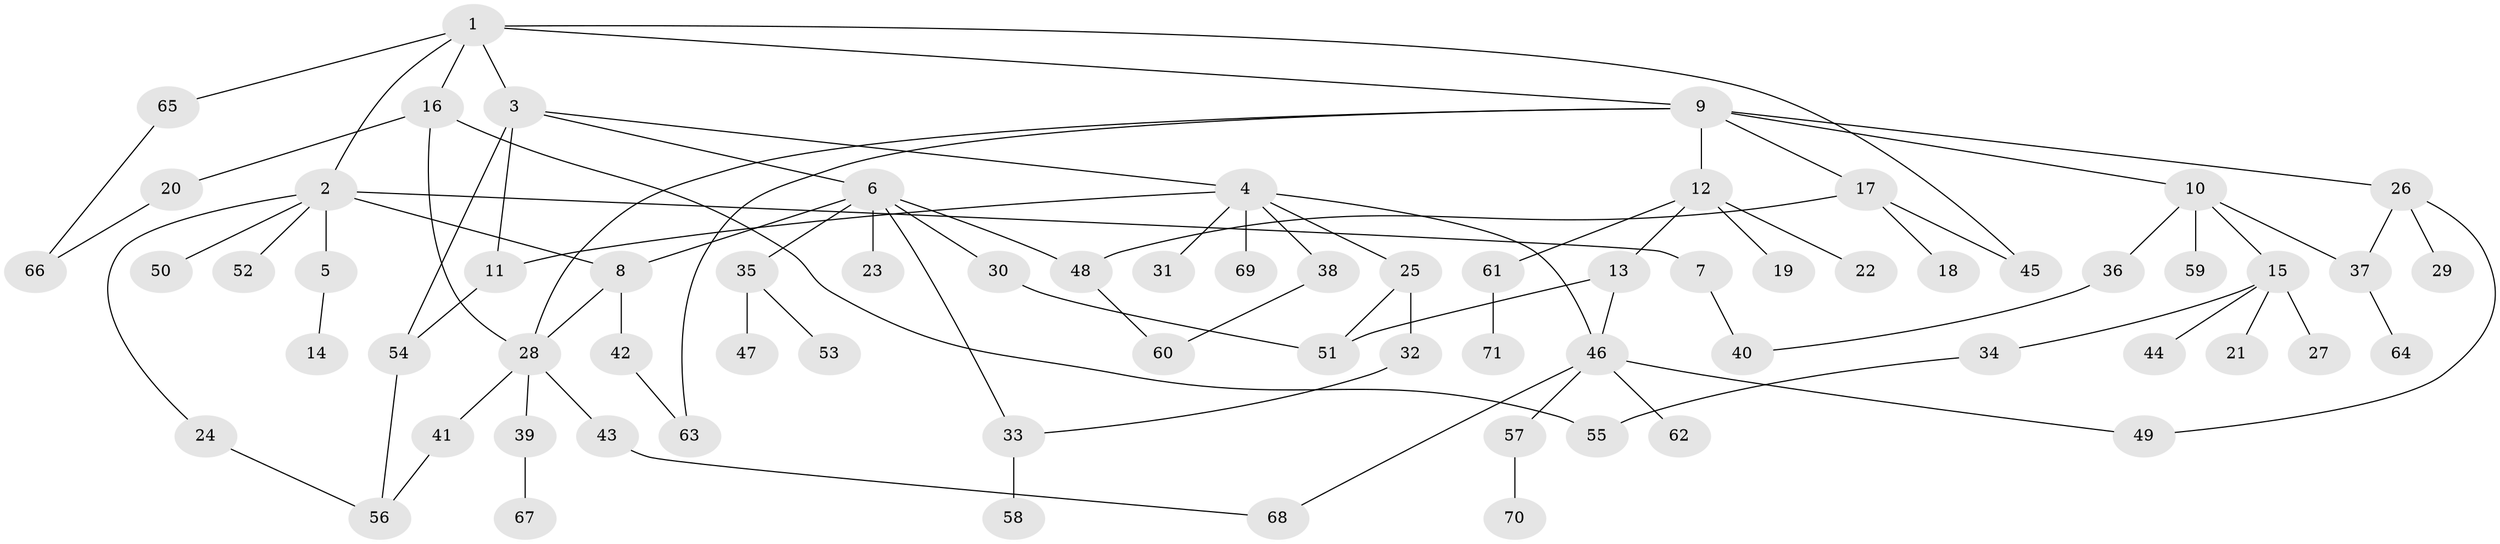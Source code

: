 // coarse degree distribution, {6: 0.08888888888888889, 8: 0.022222222222222223, 1: 0.37777777777777777, 2: 0.24444444444444444, 4: 0.13333333333333333, 10: 0.022222222222222223, 5: 0.022222222222222223, 7: 0.022222222222222223, 3: 0.06666666666666667}
// Generated by graph-tools (version 1.1) at 2025/23/03/03/25 07:23:30]
// undirected, 71 vertices, 91 edges
graph export_dot {
graph [start="1"]
  node [color=gray90,style=filled];
  1;
  2;
  3;
  4;
  5;
  6;
  7;
  8;
  9;
  10;
  11;
  12;
  13;
  14;
  15;
  16;
  17;
  18;
  19;
  20;
  21;
  22;
  23;
  24;
  25;
  26;
  27;
  28;
  29;
  30;
  31;
  32;
  33;
  34;
  35;
  36;
  37;
  38;
  39;
  40;
  41;
  42;
  43;
  44;
  45;
  46;
  47;
  48;
  49;
  50;
  51;
  52;
  53;
  54;
  55;
  56;
  57;
  58;
  59;
  60;
  61;
  62;
  63;
  64;
  65;
  66;
  67;
  68;
  69;
  70;
  71;
  1 -- 2;
  1 -- 3;
  1 -- 9;
  1 -- 16;
  1 -- 45;
  1 -- 65;
  2 -- 5;
  2 -- 7;
  2 -- 8;
  2 -- 24;
  2 -- 50;
  2 -- 52;
  3 -- 4;
  3 -- 6;
  3 -- 11;
  3 -- 54;
  4 -- 25;
  4 -- 31;
  4 -- 38;
  4 -- 46;
  4 -- 69;
  4 -- 11;
  5 -- 14;
  6 -- 23;
  6 -- 30;
  6 -- 33;
  6 -- 35;
  6 -- 8;
  6 -- 48;
  7 -- 40;
  8 -- 42;
  8 -- 28;
  9 -- 10;
  9 -- 12;
  9 -- 17;
  9 -- 26;
  9 -- 28;
  9 -- 63;
  10 -- 15;
  10 -- 36;
  10 -- 37;
  10 -- 59;
  11 -- 54;
  12 -- 13;
  12 -- 19;
  12 -- 22;
  12 -- 61;
  13 -- 51;
  13 -- 46;
  15 -- 21;
  15 -- 27;
  15 -- 34;
  15 -- 44;
  16 -- 20;
  16 -- 28;
  16 -- 55;
  17 -- 18;
  17 -- 48;
  17 -- 45;
  20 -- 66;
  24 -- 56;
  25 -- 32;
  25 -- 51;
  26 -- 29;
  26 -- 49;
  26 -- 37;
  28 -- 39;
  28 -- 41;
  28 -- 43;
  30 -- 51;
  32 -- 33;
  33 -- 58;
  34 -- 55;
  35 -- 47;
  35 -- 53;
  36 -- 40;
  37 -- 64;
  38 -- 60;
  39 -- 67;
  41 -- 56;
  42 -- 63;
  43 -- 68;
  46 -- 57;
  46 -- 62;
  46 -- 68;
  46 -- 49;
  48 -- 60;
  54 -- 56;
  57 -- 70;
  61 -- 71;
  65 -- 66;
}
